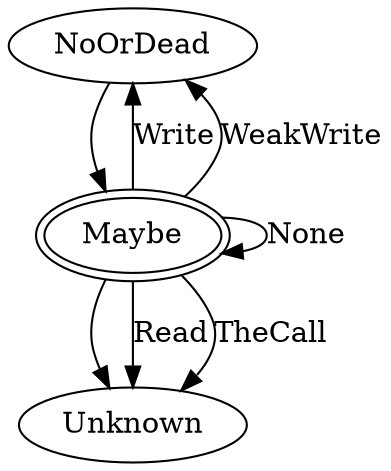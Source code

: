 #
# This file is distributed under the MIT License. See LICENSE.md for details.
#

digraph DeadReturnValuesOfFunctionCall {
  NoOrDead;
  Maybe [peripheries=2];
  Unknown;

  # Lattice
  NoOrDead->Maybe;
  Maybe->Unknown;

  # Transfer functions
  Maybe->NoOrDead [label="Write"];
  Maybe->NoOrDead [label="WeakWrite"];
  Maybe->Unknown [label="Read"];
  Maybe->Unknown [label="TheCall"];

  Maybe->Maybe [label="None"];
}
